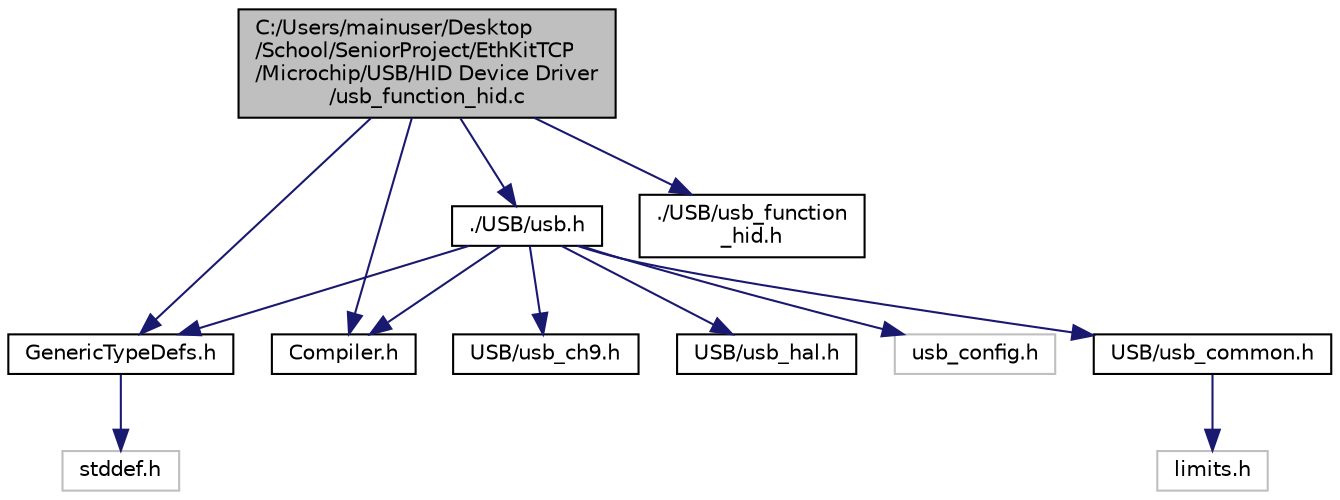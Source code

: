 digraph "C:/Users/mainuser/Desktop/School/SeniorProject/EthKitTCP/Microchip/USB/HID Device Driver/usb_function_hid.c"
{
  edge [fontname="Helvetica",fontsize="10",labelfontname="Helvetica",labelfontsize="10"];
  node [fontname="Helvetica",fontsize="10",shape=record];
  Node1 [label="C:/Users/mainuser/Desktop\l/School/SeniorProject/EthKitTCP\l/Microchip/USB/HID Device Driver\l/usb_function_hid.c",height=0.2,width=0.4,color="black", fillcolor="grey75", style="filled", fontcolor="black"];
  Node1 -> Node2 [color="midnightblue",fontsize="10",style="solid",fontname="Helvetica"];
  Node2 [label="GenericTypeDefs.h",height=0.2,width=0.4,color="black", fillcolor="white", style="filled",URL="$_generic_type_defs_8h.html"];
  Node2 -> Node3 [color="midnightblue",fontsize="10",style="solid",fontname="Helvetica"];
  Node3 [label="stddef.h",height=0.2,width=0.4,color="grey75", fillcolor="white", style="filled"];
  Node1 -> Node4 [color="midnightblue",fontsize="10",style="solid",fontname="Helvetica"];
  Node4 [label="Compiler.h",height=0.2,width=0.4,color="black", fillcolor="white", style="filled",URL="$_compiler_8h.html"];
  Node1 -> Node5 [color="midnightblue",fontsize="10",style="solid",fontname="Helvetica"];
  Node5 [label="./USB/usb.h",height=0.2,width=0.4,color="black", fillcolor="white", style="filled",URL="$usb_8h.html"];
  Node5 -> Node2 [color="midnightblue",fontsize="10",style="solid",fontname="Helvetica"];
  Node5 -> Node4 [color="midnightblue",fontsize="10",style="solid",fontname="Helvetica"];
  Node5 -> Node6 [color="midnightblue",fontsize="10",style="solid",fontname="Helvetica"];
  Node6 [label="usb_config.h",height=0.2,width=0.4,color="grey75", fillcolor="white", style="filled"];
  Node5 -> Node7 [color="midnightblue",fontsize="10",style="solid",fontname="Helvetica"];
  Node7 [label="USB/usb_common.h",height=0.2,width=0.4,color="black", fillcolor="white", style="filled",URL="$usb__common_8h.html"];
  Node7 -> Node8 [color="midnightblue",fontsize="10",style="solid",fontname="Helvetica"];
  Node8 [label="limits.h",height=0.2,width=0.4,color="grey75", fillcolor="white", style="filled"];
  Node5 -> Node9 [color="midnightblue",fontsize="10",style="solid",fontname="Helvetica"];
  Node9 [label="USB/usb_ch9.h",height=0.2,width=0.4,color="black", fillcolor="white", style="filled",URL="$usb__ch9_8h.html"];
  Node5 -> Node10 [color="midnightblue",fontsize="10",style="solid",fontname="Helvetica"];
  Node10 [label="USB/usb_hal.h",height=0.2,width=0.4,color="black", fillcolor="white", style="filled",URL="$usb__hal_8h.html"];
  Node1 -> Node11 [color="midnightblue",fontsize="10",style="solid",fontname="Helvetica"];
  Node11 [label="./USB/usb_function\l_hid.h",height=0.2,width=0.4,color="black", fillcolor="white", style="filled",URL="$usb__function__hid_8h.html"];
}
